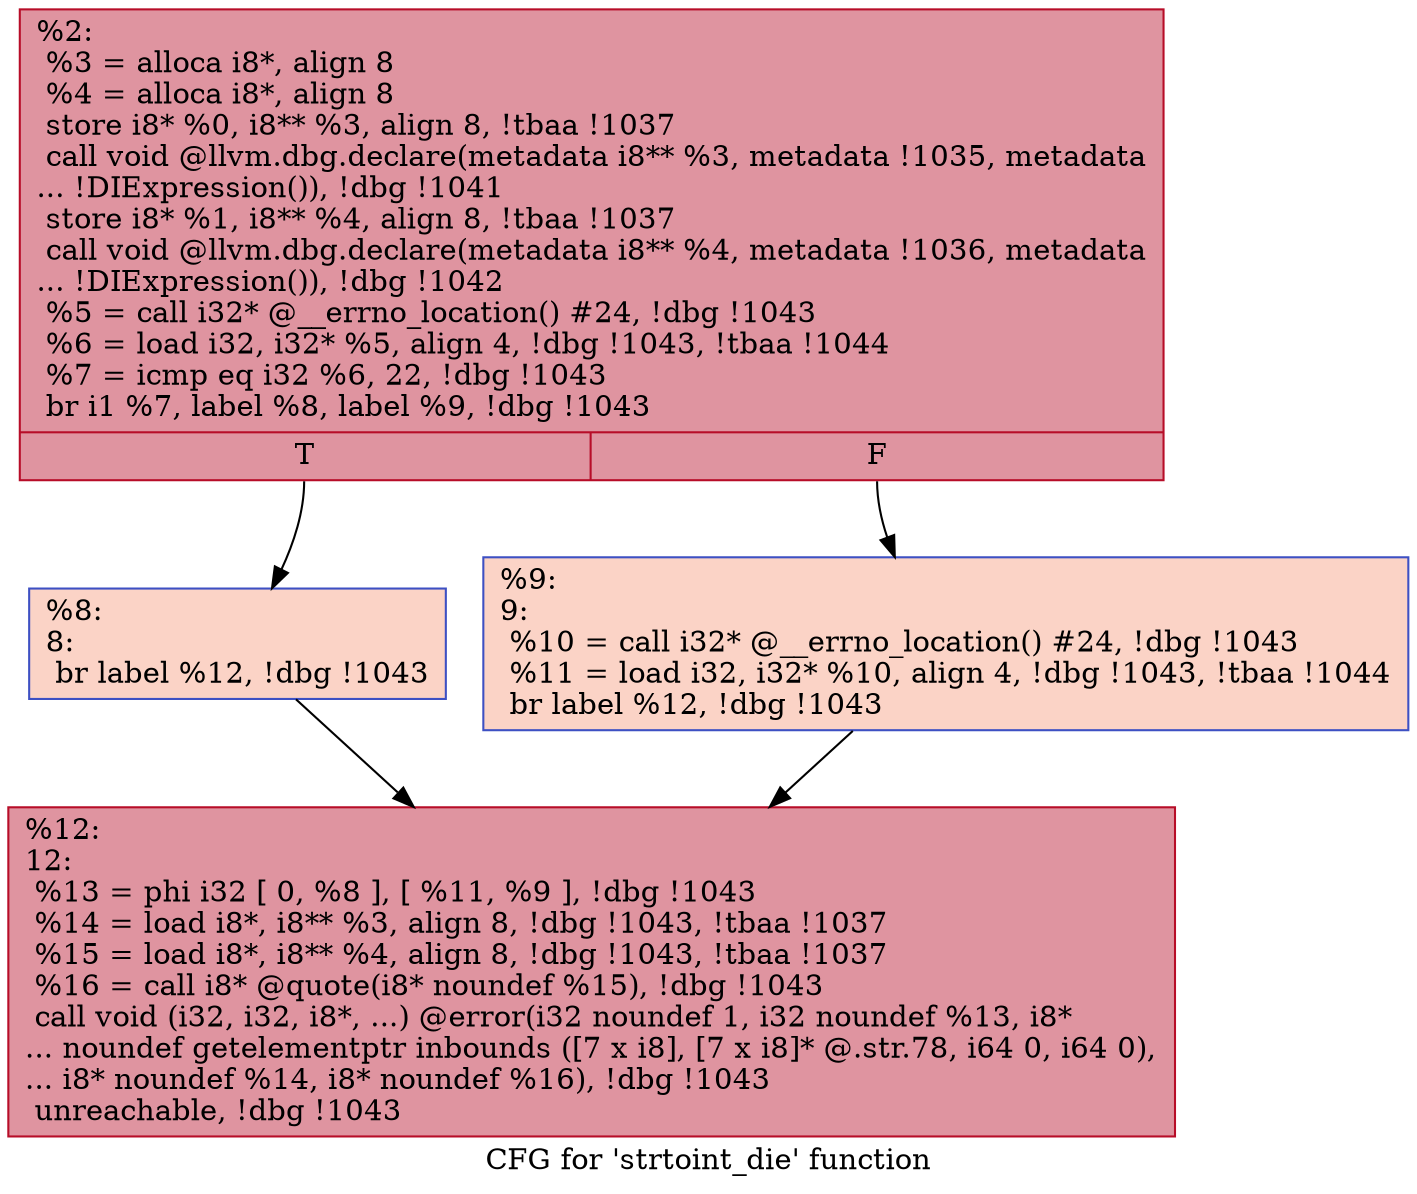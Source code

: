 digraph "CFG for 'strtoint_die' function" {
	label="CFG for 'strtoint_die' function";

	Node0xc2d070 [shape=record,color="#b70d28ff", style=filled, fillcolor="#b70d2870",label="{%2:\l  %3 = alloca i8*, align 8\l  %4 = alloca i8*, align 8\l  store i8* %0, i8** %3, align 8, !tbaa !1037\l  call void @llvm.dbg.declare(metadata i8** %3, metadata !1035, metadata\l... !DIExpression()), !dbg !1041\l  store i8* %1, i8** %4, align 8, !tbaa !1037\l  call void @llvm.dbg.declare(metadata i8** %4, metadata !1036, metadata\l... !DIExpression()), !dbg !1042\l  %5 = call i32* @__errno_location() #24, !dbg !1043\l  %6 = load i32, i32* %5, align 4, !dbg !1043, !tbaa !1044\l  %7 = icmp eq i32 %6, 22, !dbg !1043\l  br i1 %7, label %8, label %9, !dbg !1043\l|{<s0>T|<s1>F}}"];
	Node0xc2d070:s0 -> Node0xc31e50;
	Node0xc2d070:s1 -> Node0xc31ea0;
	Node0xc31e50 [shape=record,color="#3d50c3ff", style=filled, fillcolor="#f59c7d70",label="{%8:\l8:                                                \l  br label %12, !dbg !1043\l}"];
	Node0xc31e50 -> Node0xc31ef0;
	Node0xc31ea0 [shape=record,color="#3d50c3ff", style=filled, fillcolor="#f59c7d70",label="{%9:\l9:                                                \l  %10 = call i32* @__errno_location() #24, !dbg !1043\l  %11 = load i32, i32* %10, align 4, !dbg !1043, !tbaa !1044\l  br label %12, !dbg !1043\l}"];
	Node0xc31ea0 -> Node0xc31ef0;
	Node0xc31ef0 [shape=record,color="#b70d28ff", style=filled, fillcolor="#b70d2870",label="{%12:\l12:                                               \l  %13 = phi i32 [ 0, %8 ], [ %11, %9 ], !dbg !1043\l  %14 = load i8*, i8** %3, align 8, !dbg !1043, !tbaa !1037\l  %15 = load i8*, i8** %4, align 8, !dbg !1043, !tbaa !1037\l  %16 = call i8* @quote(i8* noundef %15), !dbg !1043\l  call void (i32, i32, i8*, ...) @error(i32 noundef 1, i32 noundef %13, i8*\l... noundef getelementptr inbounds ([7 x i8], [7 x i8]* @.str.78, i64 0, i64 0),\l... i8* noundef %14, i8* noundef %16), !dbg !1043\l  unreachable, !dbg !1043\l}"];
}
